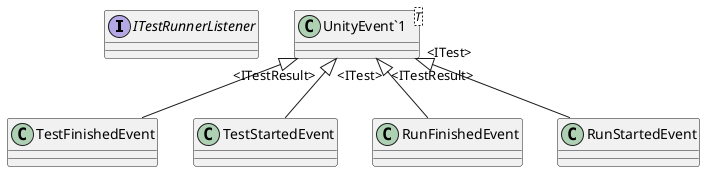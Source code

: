 @startuml
interface ITestRunnerListener {
}
class TestFinishedEvent {
}
class TestStartedEvent {
}
class RunFinishedEvent {
}
class RunStartedEvent {
}
class "UnityEvent`1"<T> {
}
"UnityEvent`1" "<ITestResult>" <|-- TestFinishedEvent
"UnityEvent`1" "<ITest>" <|-- TestStartedEvent
"UnityEvent`1" "<ITestResult>" <|-- RunFinishedEvent
"UnityEvent`1" "<ITest>" <|-- RunStartedEvent
@enduml
